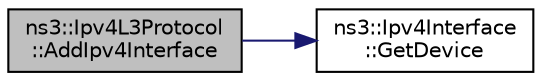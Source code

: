 digraph "ns3::Ipv4L3Protocol::AddIpv4Interface"
{
 // LATEX_PDF_SIZE
  edge [fontname="Helvetica",fontsize="10",labelfontname="Helvetica",labelfontsize="10"];
  node [fontname="Helvetica",fontsize="10",shape=record];
  rankdir="LR";
  Node1 [label="ns3::Ipv4L3Protocol\l::AddIpv4Interface",height=0.2,width=0.4,color="black", fillcolor="grey75", style="filled", fontcolor="black",tooltip="Add an IPv4 interface to the stack."];
  Node1 -> Node2 [color="midnightblue",fontsize="10",style="solid",fontname="Helvetica"];
  Node2 [label="ns3::Ipv4Interface\l::GetDevice",height=0.2,width=0.4,color="black", fillcolor="white", style="filled",URL="$classns3_1_1_ipv4_interface.html#aa859c4d2ebd0f72bcc6897987a58f9b4",tooltip=" "];
}
